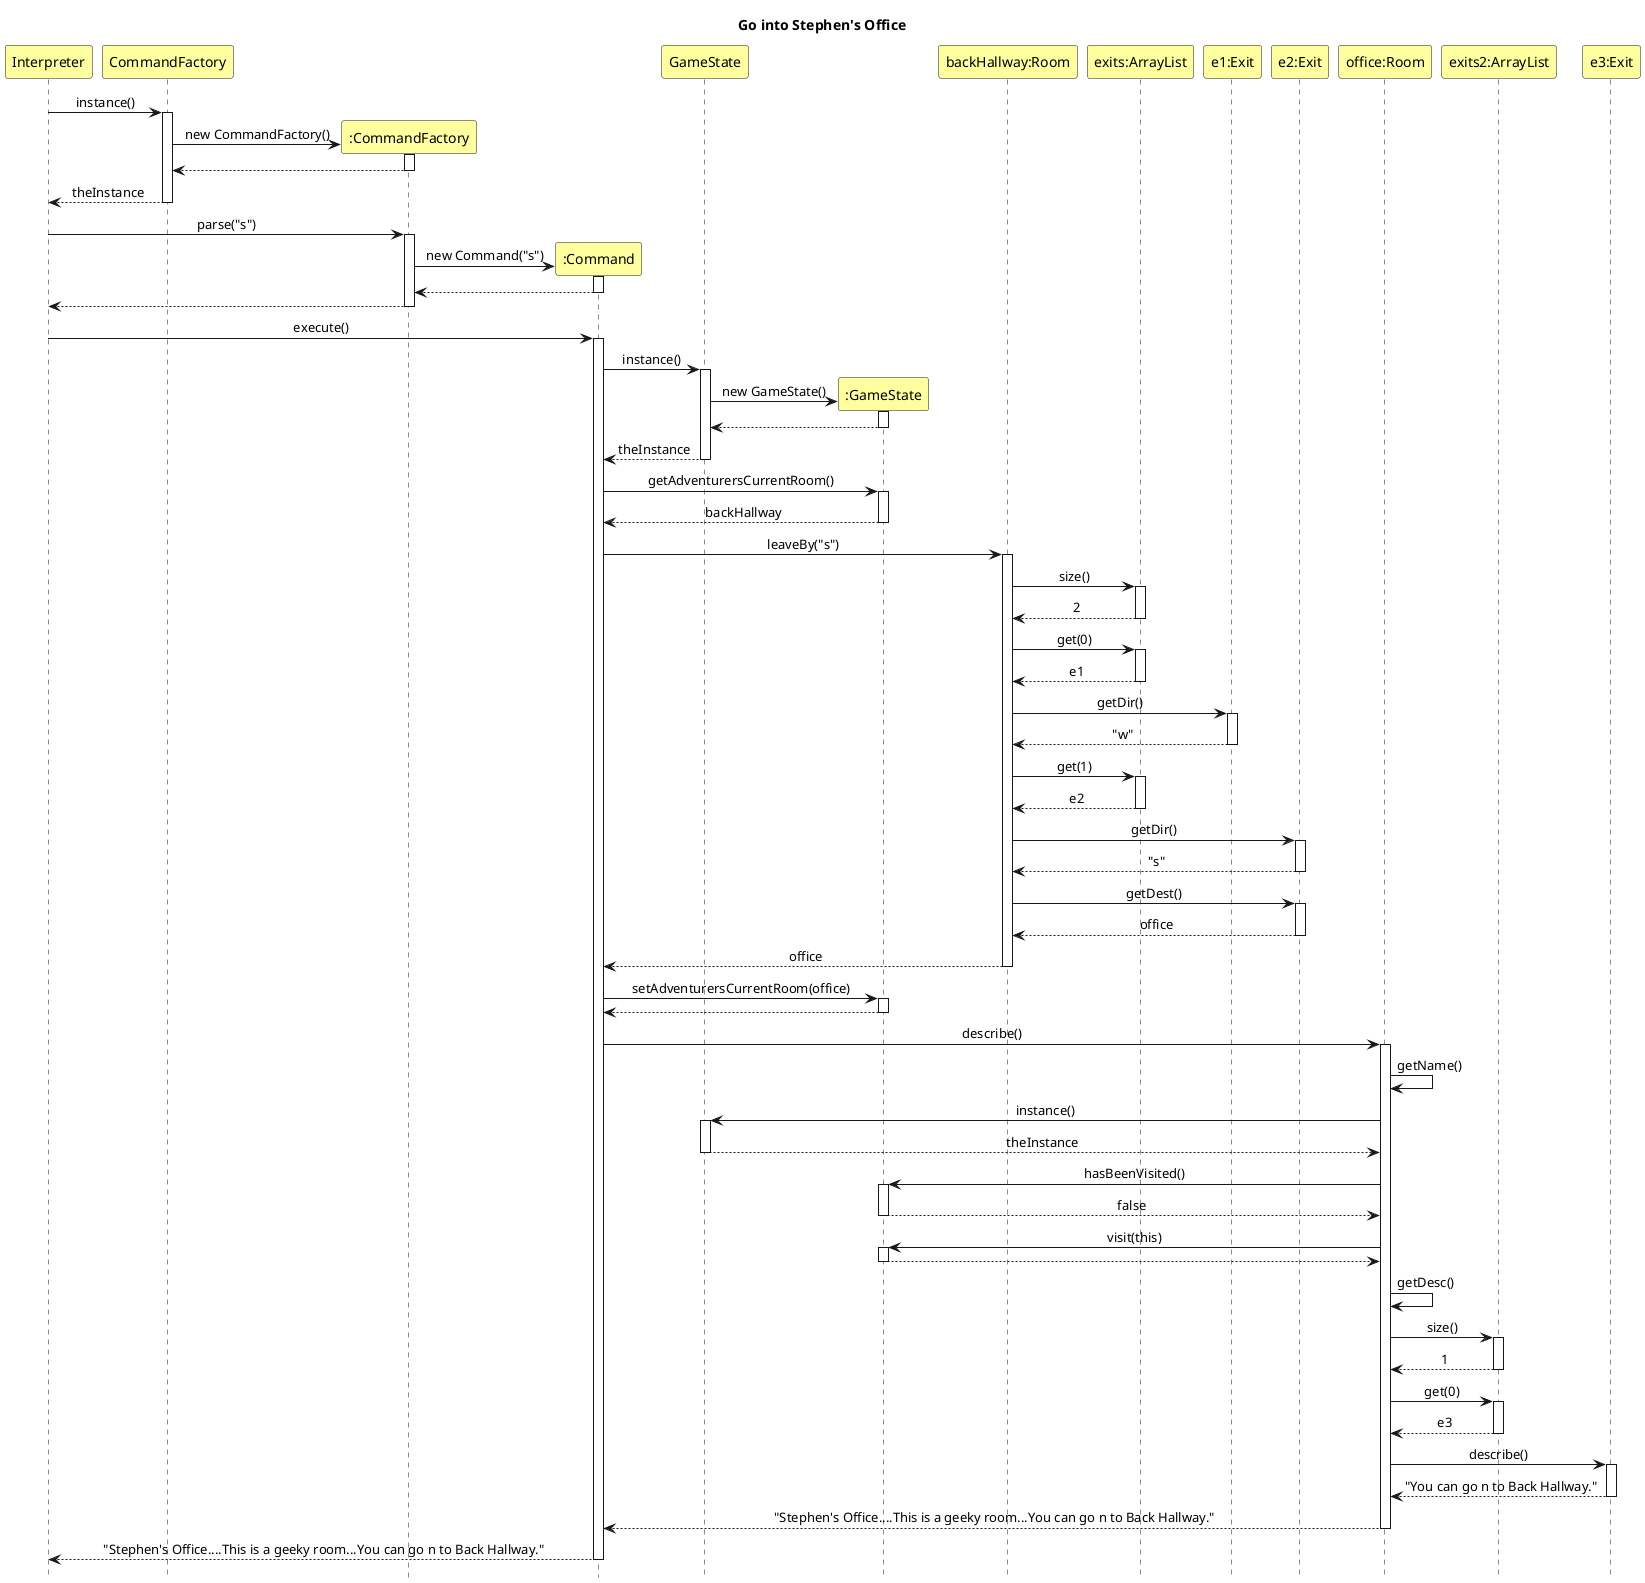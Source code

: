 @startuml
skinparam sequenceMessageAlign center
skinparam ParticipantBackgroundColor #FFFF9F

autoactivate on
hide footbox

title Go into Stephen's Office

participant Interpreter as I
participant CommandFactory as CF
participant ":CommandFactory" as CFO
participant ":Command" as C
participant GameState as GS
participant ":GameState" as GSO
participant "backHallway:Room" as backHallway
participant "exits:ArrayList" as bHexits
participant "e1:Exit" as e1
participant "e2:Exit" as e2
participant "office:Room" as office
participant "exits2:ArrayList" as oexits
participant "e3:Exit" as e3

I -> CF : instance()
create CFO
CF -> CFO : new CommandFactory()
return
return theInstance

I -> CFO : parse("s")
create C
CFO -> C : new Command("s")
return
return

I -> C : execute()
C -> GS : instance()
create GSO
GS -> GSO : new GameState()
return
return theInstance

C -> GSO : getAdventurersCurrentRoom()
return backHallway

C -> backHallway : leaveBy("s")
backHallway -> bHexits : size()
return 2
backHallway -> bHexits : get(0)
return e1
backHallway -> e1 : getDir()
return "w"
backHallway -> bHexits : get(1)
return e2
backHallway -> e2 : getDir()
return "s"
backHallway -> e2 : getDest()
return office
return office

C -> GSO : setAdventurersCurrentRoom(office)
return

C -> office : describe()

autoactivate off
office -> office : getName()
autoactivate on
office -> GS : instance()
return theInstance
office -> GSO : hasBeenVisited()
return false
office -> GSO : visit(this)
return
autoactivate off
office -> office : getDesc()
autoactivate on

office -> oexits : size()
return 1
office -> oexits : get(0)
return e3
office -> e3 : describe()
return "You can go n to Back Hallway."
return "Stephen's Office....This is a geeky room...You can go n to Back Hallway."

return "Stephen's Office....This is a geeky room...You can go n to Back Hallway."



@enduml
